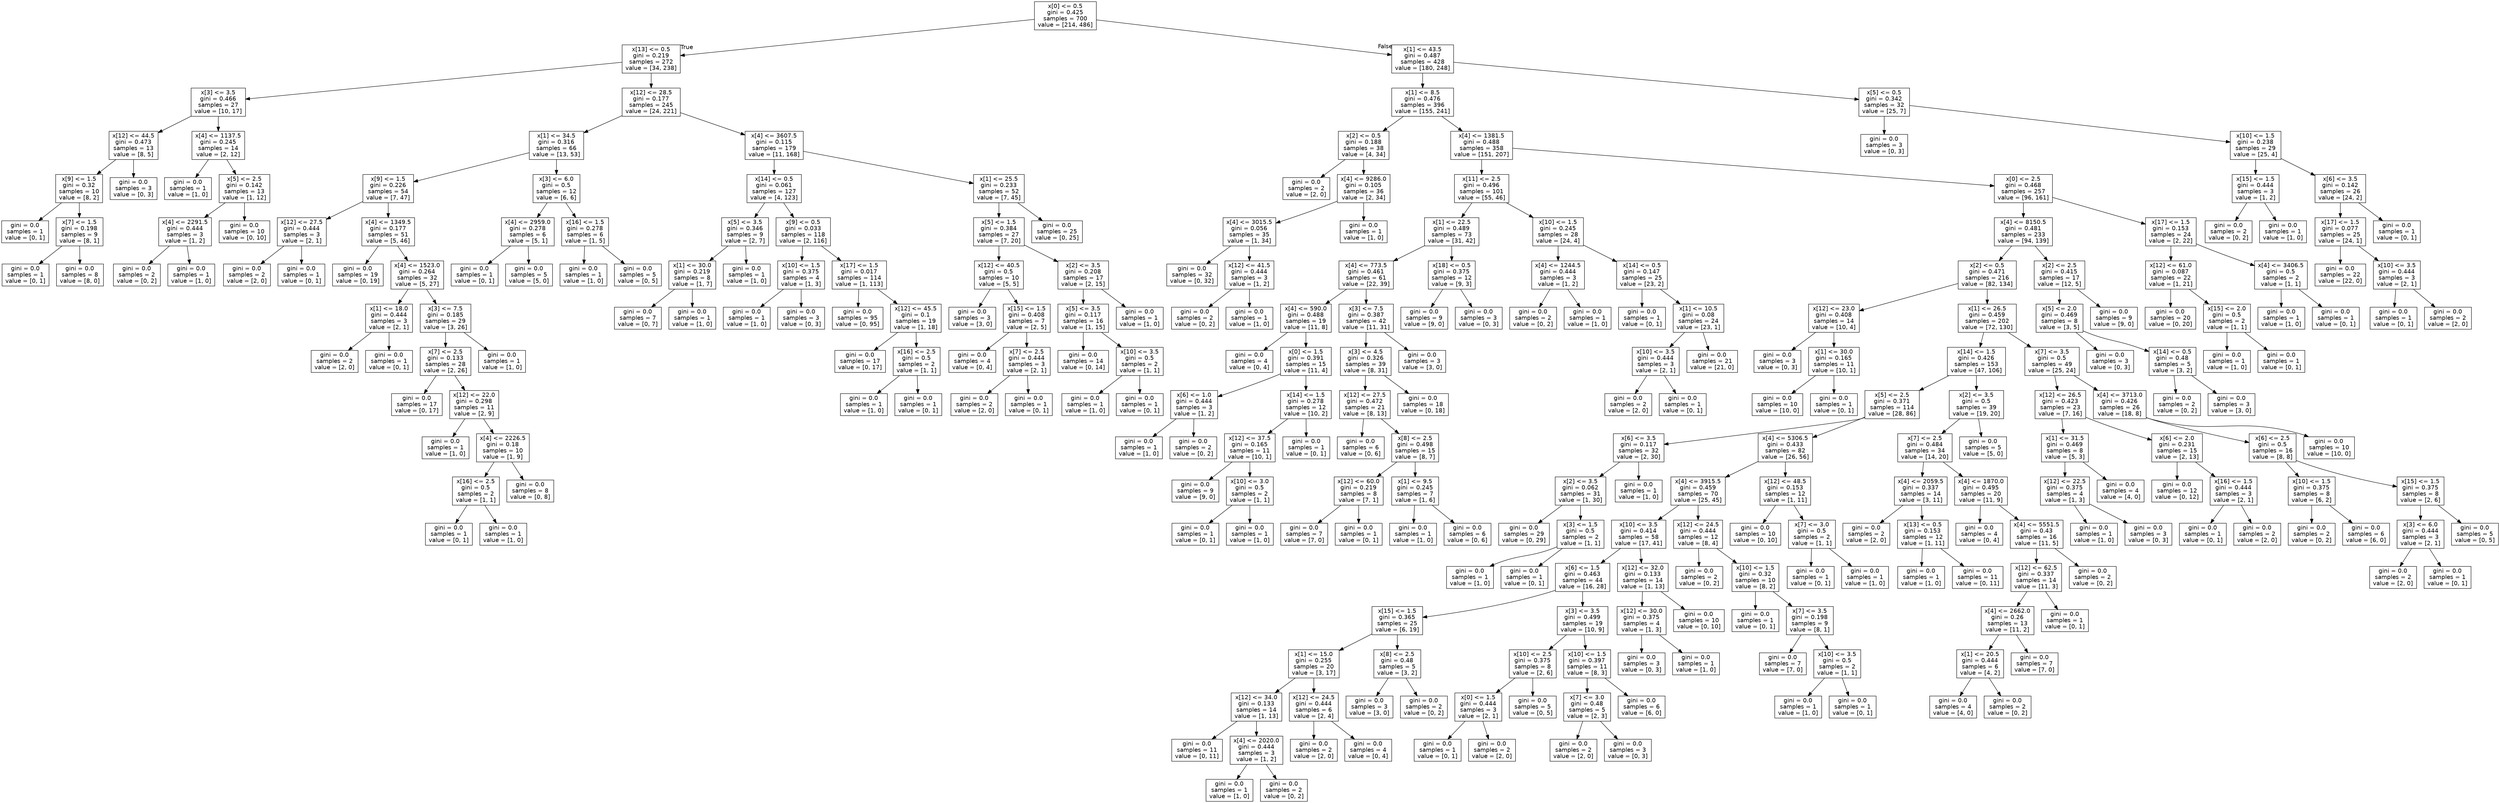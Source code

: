 digraph Tree {
node [shape=box, fontname="helvetica"] ;
edge [fontname="helvetica"] ;
0 [label="x[0] <= 0.5\ngini = 0.425\nsamples = 700\nvalue = [214, 486]"] ;
1 [label="x[13] <= 0.5\ngini = 0.219\nsamples = 272\nvalue = [34, 238]"] ;
0 -> 1 [labeldistance=2.5, labelangle=45, headlabel="True"] ;
2 [label="x[3] <= 3.5\ngini = 0.466\nsamples = 27\nvalue = [10, 17]"] ;
1 -> 2 ;
3 [label="x[12] <= 44.5\ngini = 0.473\nsamples = 13\nvalue = [8, 5]"] ;
2 -> 3 ;
4 [label="x[9] <= 1.5\ngini = 0.32\nsamples = 10\nvalue = [8, 2]"] ;
3 -> 4 ;
5 [label="gini = 0.0\nsamples = 1\nvalue = [0, 1]"] ;
4 -> 5 ;
6 [label="x[7] <= 1.5\ngini = 0.198\nsamples = 9\nvalue = [8, 1]"] ;
4 -> 6 ;
7 [label="gini = 0.0\nsamples = 1\nvalue = [0, 1]"] ;
6 -> 7 ;
8 [label="gini = 0.0\nsamples = 8\nvalue = [8, 0]"] ;
6 -> 8 ;
9 [label="gini = 0.0\nsamples = 3\nvalue = [0, 3]"] ;
3 -> 9 ;
10 [label="x[4] <= 1137.5\ngini = 0.245\nsamples = 14\nvalue = [2, 12]"] ;
2 -> 10 ;
11 [label="gini = 0.0\nsamples = 1\nvalue = [1, 0]"] ;
10 -> 11 ;
12 [label="x[5] <= 2.5\ngini = 0.142\nsamples = 13\nvalue = [1, 12]"] ;
10 -> 12 ;
13 [label="x[4] <= 2291.5\ngini = 0.444\nsamples = 3\nvalue = [1, 2]"] ;
12 -> 13 ;
14 [label="gini = 0.0\nsamples = 2\nvalue = [0, 2]"] ;
13 -> 14 ;
15 [label="gini = 0.0\nsamples = 1\nvalue = [1, 0]"] ;
13 -> 15 ;
16 [label="gini = 0.0\nsamples = 10\nvalue = [0, 10]"] ;
12 -> 16 ;
17 [label="x[12] <= 28.5\ngini = 0.177\nsamples = 245\nvalue = [24, 221]"] ;
1 -> 17 ;
18 [label="x[1] <= 34.5\ngini = 0.316\nsamples = 66\nvalue = [13, 53]"] ;
17 -> 18 ;
19 [label="x[9] <= 1.5\ngini = 0.226\nsamples = 54\nvalue = [7, 47]"] ;
18 -> 19 ;
20 [label="x[12] <= 27.5\ngini = 0.444\nsamples = 3\nvalue = [2, 1]"] ;
19 -> 20 ;
21 [label="gini = 0.0\nsamples = 2\nvalue = [2, 0]"] ;
20 -> 21 ;
22 [label="gini = 0.0\nsamples = 1\nvalue = [0, 1]"] ;
20 -> 22 ;
23 [label="x[4] <= 1349.5\ngini = 0.177\nsamples = 51\nvalue = [5, 46]"] ;
19 -> 23 ;
24 [label="gini = 0.0\nsamples = 19\nvalue = [0, 19]"] ;
23 -> 24 ;
25 [label="x[4] <= 1523.0\ngini = 0.264\nsamples = 32\nvalue = [5, 27]"] ;
23 -> 25 ;
26 [label="x[1] <= 18.0\ngini = 0.444\nsamples = 3\nvalue = [2, 1]"] ;
25 -> 26 ;
27 [label="gini = 0.0\nsamples = 2\nvalue = [2, 0]"] ;
26 -> 27 ;
28 [label="gini = 0.0\nsamples = 1\nvalue = [0, 1]"] ;
26 -> 28 ;
29 [label="x[3] <= 7.5\ngini = 0.185\nsamples = 29\nvalue = [3, 26]"] ;
25 -> 29 ;
30 [label="x[7] <= 2.5\ngini = 0.133\nsamples = 28\nvalue = [2, 26]"] ;
29 -> 30 ;
31 [label="gini = 0.0\nsamples = 17\nvalue = [0, 17]"] ;
30 -> 31 ;
32 [label="x[12] <= 22.0\ngini = 0.298\nsamples = 11\nvalue = [2, 9]"] ;
30 -> 32 ;
33 [label="gini = 0.0\nsamples = 1\nvalue = [1, 0]"] ;
32 -> 33 ;
34 [label="x[4] <= 2226.5\ngini = 0.18\nsamples = 10\nvalue = [1, 9]"] ;
32 -> 34 ;
35 [label="x[16] <= 2.5\ngini = 0.5\nsamples = 2\nvalue = [1, 1]"] ;
34 -> 35 ;
36 [label="gini = 0.0\nsamples = 1\nvalue = [0, 1]"] ;
35 -> 36 ;
37 [label="gini = 0.0\nsamples = 1\nvalue = [1, 0]"] ;
35 -> 37 ;
38 [label="gini = 0.0\nsamples = 8\nvalue = [0, 8]"] ;
34 -> 38 ;
39 [label="gini = 0.0\nsamples = 1\nvalue = [1, 0]"] ;
29 -> 39 ;
40 [label="x[3] <= 6.0\ngini = 0.5\nsamples = 12\nvalue = [6, 6]"] ;
18 -> 40 ;
41 [label="x[4] <= 2959.0\ngini = 0.278\nsamples = 6\nvalue = [5, 1]"] ;
40 -> 41 ;
42 [label="gini = 0.0\nsamples = 1\nvalue = [0, 1]"] ;
41 -> 42 ;
43 [label="gini = 0.0\nsamples = 5\nvalue = [5, 0]"] ;
41 -> 43 ;
44 [label="x[16] <= 1.5\ngini = 0.278\nsamples = 6\nvalue = [1, 5]"] ;
40 -> 44 ;
45 [label="gini = 0.0\nsamples = 1\nvalue = [1, 0]"] ;
44 -> 45 ;
46 [label="gini = 0.0\nsamples = 5\nvalue = [0, 5]"] ;
44 -> 46 ;
47 [label="x[4] <= 3607.5\ngini = 0.115\nsamples = 179\nvalue = [11, 168]"] ;
17 -> 47 ;
48 [label="x[14] <= 0.5\ngini = 0.061\nsamples = 127\nvalue = [4, 123]"] ;
47 -> 48 ;
49 [label="x[5] <= 3.5\ngini = 0.346\nsamples = 9\nvalue = [2, 7]"] ;
48 -> 49 ;
50 [label="x[1] <= 30.0\ngini = 0.219\nsamples = 8\nvalue = [1, 7]"] ;
49 -> 50 ;
51 [label="gini = 0.0\nsamples = 7\nvalue = [0, 7]"] ;
50 -> 51 ;
52 [label="gini = 0.0\nsamples = 1\nvalue = [1, 0]"] ;
50 -> 52 ;
53 [label="gini = 0.0\nsamples = 1\nvalue = [1, 0]"] ;
49 -> 53 ;
54 [label="x[9] <= 0.5\ngini = 0.033\nsamples = 118\nvalue = [2, 116]"] ;
48 -> 54 ;
55 [label="x[10] <= 1.5\ngini = 0.375\nsamples = 4\nvalue = [1, 3]"] ;
54 -> 55 ;
56 [label="gini = 0.0\nsamples = 1\nvalue = [1, 0]"] ;
55 -> 56 ;
57 [label="gini = 0.0\nsamples = 3\nvalue = [0, 3]"] ;
55 -> 57 ;
58 [label="x[17] <= 1.5\ngini = 0.017\nsamples = 114\nvalue = [1, 113]"] ;
54 -> 58 ;
59 [label="gini = 0.0\nsamples = 95\nvalue = [0, 95]"] ;
58 -> 59 ;
60 [label="x[12] <= 45.5\ngini = 0.1\nsamples = 19\nvalue = [1, 18]"] ;
58 -> 60 ;
61 [label="gini = 0.0\nsamples = 17\nvalue = [0, 17]"] ;
60 -> 61 ;
62 [label="x[16] <= 2.5\ngini = 0.5\nsamples = 2\nvalue = [1, 1]"] ;
60 -> 62 ;
63 [label="gini = 0.0\nsamples = 1\nvalue = [1, 0]"] ;
62 -> 63 ;
64 [label="gini = 0.0\nsamples = 1\nvalue = [0, 1]"] ;
62 -> 64 ;
65 [label="x[1] <= 25.5\ngini = 0.233\nsamples = 52\nvalue = [7, 45]"] ;
47 -> 65 ;
66 [label="x[5] <= 1.5\ngini = 0.384\nsamples = 27\nvalue = [7, 20]"] ;
65 -> 66 ;
67 [label="x[12] <= 40.5\ngini = 0.5\nsamples = 10\nvalue = [5, 5]"] ;
66 -> 67 ;
68 [label="gini = 0.0\nsamples = 3\nvalue = [3, 0]"] ;
67 -> 68 ;
69 [label="x[15] <= 1.5\ngini = 0.408\nsamples = 7\nvalue = [2, 5]"] ;
67 -> 69 ;
70 [label="gini = 0.0\nsamples = 4\nvalue = [0, 4]"] ;
69 -> 70 ;
71 [label="x[7] <= 2.5\ngini = 0.444\nsamples = 3\nvalue = [2, 1]"] ;
69 -> 71 ;
72 [label="gini = 0.0\nsamples = 2\nvalue = [2, 0]"] ;
71 -> 72 ;
73 [label="gini = 0.0\nsamples = 1\nvalue = [0, 1]"] ;
71 -> 73 ;
74 [label="x[2] <= 3.5\ngini = 0.208\nsamples = 17\nvalue = [2, 15]"] ;
66 -> 74 ;
75 [label="x[5] <= 3.5\ngini = 0.117\nsamples = 16\nvalue = [1, 15]"] ;
74 -> 75 ;
76 [label="gini = 0.0\nsamples = 14\nvalue = [0, 14]"] ;
75 -> 76 ;
77 [label="x[10] <= 3.5\ngini = 0.5\nsamples = 2\nvalue = [1, 1]"] ;
75 -> 77 ;
78 [label="gini = 0.0\nsamples = 1\nvalue = [1, 0]"] ;
77 -> 78 ;
79 [label="gini = 0.0\nsamples = 1\nvalue = [0, 1]"] ;
77 -> 79 ;
80 [label="gini = 0.0\nsamples = 1\nvalue = [1, 0]"] ;
74 -> 80 ;
81 [label="gini = 0.0\nsamples = 25\nvalue = [0, 25]"] ;
65 -> 81 ;
82 [label="x[1] <= 43.5\ngini = 0.487\nsamples = 428\nvalue = [180, 248]"] ;
0 -> 82 [labeldistance=2.5, labelangle=-45, headlabel="False"] ;
83 [label="x[1] <= 8.5\ngini = 0.476\nsamples = 396\nvalue = [155, 241]"] ;
82 -> 83 ;
84 [label="x[2] <= 0.5\ngini = 0.188\nsamples = 38\nvalue = [4, 34]"] ;
83 -> 84 ;
85 [label="gini = 0.0\nsamples = 2\nvalue = [2, 0]"] ;
84 -> 85 ;
86 [label="x[4] <= 9286.0\ngini = 0.105\nsamples = 36\nvalue = [2, 34]"] ;
84 -> 86 ;
87 [label="x[4] <= 3015.5\ngini = 0.056\nsamples = 35\nvalue = [1, 34]"] ;
86 -> 87 ;
88 [label="gini = 0.0\nsamples = 32\nvalue = [0, 32]"] ;
87 -> 88 ;
89 [label="x[12] <= 41.5\ngini = 0.444\nsamples = 3\nvalue = [1, 2]"] ;
87 -> 89 ;
90 [label="gini = 0.0\nsamples = 2\nvalue = [0, 2]"] ;
89 -> 90 ;
91 [label="gini = 0.0\nsamples = 1\nvalue = [1, 0]"] ;
89 -> 91 ;
92 [label="gini = 0.0\nsamples = 1\nvalue = [1, 0]"] ;
86 -> 92 ;
93 [label="x[4] <= 1381.5\ngini = 0.488\nsamples = 358\nvalue = [151, 207]"] ;
83 -> 93 ;
94 [label="x[11] <= 2.5\ngini = 0.496\nsamples = 101\nvalue = [55, 46]"] ;
93 -> 94 ;
95 [label="x[1] <= 22.5\ngini = 0.489\nsamples = 73\nvalue = [31, 42]"] ;
94 -> 95 ;
96 [label="x[4] <= 773.5\ngini = 0.461\nsamples = 61\nvalue = [22, 39]"] ;
95 -> 96 ;
97 [label="x[4] <= 590.0\ngini = 0.488\nsamples = 19\nvalue = [11, 8]"] ;
96 -> 97 ;
98 [label="gini = 0.0\nsamples = 4\nvalue = [0, 4]"] ;
97 -> 98 ;
99 [label="x[0] <= 1.5\ngini = 0.391\nsamples = 15\nvalue = [11, 4]"] ;
97 -> 99 ;
100 [label="x[6] <= 1.0\ngini = 0.444\nsamples = 3\nvalue = [1, 2]"] ;
99 -> 100 ;
101 [label="gini = 0.0\nsamples = 1\nvalue = [1, 0]"] ;
100 -> 101 ;
102 [label="gini = 0.0\nsamples = 2\nvalue = [0, 2]"] ;
100 -> 102 ;
103 [label="x[14] <= 1.5\ngini = 0.278\nsamples = 12\nvalue = [10, 2]"] ;
99 -> 103 ;
104 [label="x[12] <= 37.5\ngini = 0.165\nsamples = 11\nvalue = [10, 1]"] ;
103 -> 104 ;
105 [label="gini = 0.0\nsamples = 9\nvalue = [9, 0]"] ;
104 -> 105 ;
106 [label="x[10] <= 3.0\ngini = 0.5\nsamples = 2\nvalue = [1, 1]"] ;
104 -> 106 ;
107 [label="gini = 0.0\nsamples = 1\nvalue = [0, 1]"] ;
106 -> 107 ;
108 [label="gini = 0.0\nsamples = 1\nvalue = [1, 0]"] ;
106 -> 108 ;
109 [label="gini = 0.0\nsamples = 1\nvalue = [0, 1]"] ;
103 -> 109 ;
110 [label="x[3] <= 7.5\ngini = 0.387\nsamples = 42\nvalue = [11, 31]"] ;
96 -> 110 ;
111 [label="x[3] <= 4.5\ngini = 0.326\nsamples = 39\nvalue = [8, 31]"] ;
110 -> 111 ;
112 [label="x[12] <= 27.5\ngini = 0.472\nsamples = 21\nvalue = [8, 13]"] ;
111 -> 112 ;
113 [label="gini = 0.0\nsamples = 6\nvalue = [0, 6]"] ;
112 -> 113 ;
114 [label="x[8] <= 2.5\ngini = 0.498\nsamples = 15\nvalue = [8, 7]"] ;
112 -> 114 ;
115 [label="x[12] <= 60.0\ngini = 0.219\nsamples = 8\nvalue = [7, 1]"] ;
114 -> 115 ;
116 [label="gini = 0.0\nsamples = 7\nvalue = [7, 0]"] ;
115 -> 116 ;
117 [label="gini = 0.0\nsamples = 1\nvalue = [0, 1]"] ;
115 -> 117 ;
118 [label="x[1] <= 9.5\ngini = 0.245\nsamples = 7\nvalue = [1, 6]"] ;
114 -> 118 ;
119 [label="gini = 0.0\nsamples = 1\nvalue = [1, 0]"] ;
118 -> 119 ;
120 [label="gini = 0.0\nsamples = 6\nvalue = [0, 6]"] ;
118 -> 120 ;
121 [label="gini = 0.0\nsamples = 18\nvalue = [0, 18]"] ;
111 -> 121 ;
122 [label="gini = 0.0\nsamples = 3\nvalue = [3, 0]"] ;
110 -> 122 ;
123 [label="x[18] <= 0.5\ngini = 0.375\nsamples = 12\nvalue = [9, 3]"] ;
95 -> 123 ;
124 [label="gini = 0.0\nsamples = 9\nvalue = [9, 0]"] ;
123 -> 124 ;
125 [label="gini = 0.0\nsamples = 3\nvalue = [0, 3]"] ;
123 -> 125 ;
126 [label="x[10] <= 1.5\ngini = 0.245\nsamples = 28\nvalue = [24, 4]"] ;
94 -> 126 ;
127 [label="x[4] <= 1244.5\ngini = 0.444\nsamples = 3\nvalue = [1, 2]"] ;
126 -> 127 ;
128 [label="gini = 0.0\nsamples = 2\nvalue = [0, 2]"] ;
127 -> 128 ;
129 [label="gini = 0.0\nsamples = 1\nvalue = [1, 0]"] ;
127 -> 129 ;
130 [label="x[14] <= 0.5\ngini = 0.147\nsamples = 25\nvalue = [23, 2]"] ;
126 -> 130 ;
131 [label="gini = 0.0\nsamples = 1\nvalue = [0, 1]"] ;
130 -> 131 ;
132 [label="x[1] <= 10.5\ngini = 0.08\nsamples = 24\nvalue = [23, 1]"] ;
130 -> 132 ;
133 [label="x[10] <= 3.5\ngini = 0.444\nsamples = 3\nvalue = [2, 1]"] ;
132 -> 133 ;
134 [label="gini = 0.0\nsamples = 2\nvalue = [2, 0]"] ;
133 -> 134 ;
135 [label="gini = 0.0\nsamples = 1\nvalue = [0, 1]"] ;
133 -> 135 ;
136 [label="gini = 0.0\nsamples = 21\nvalue = [21, 0]"] ;
132 -> 136 ;
137 [label="x[0] <= 2.5\ngini = 0.468\nsamples = 257\nvalue = [96, 161]"] ;
93 -> 137 ;
138 [label="x[4] <= 8150.5\ngini = 0.481\nsamples = 233\nvalue = [94, 139]"] ;
137 -> 138 ;
139 [label="x[2] <= 0.5\ngini = 0.471\nsamples = 216\nvalue = [82, 134]"] ;
138 -> 139 ;
140 [label="x[12] <= 23.0\ngini = 0.408\nsamples = 14\nvalue = [10, 4]"] ;
139 -> 140 ;
141 [label="gini = 0.0\nsamples = 3\nvalue = [0, 3]"] ;
140 -> 141 ;
142 [label="x[1] <= 30.0\ngini = 0.165\nsamples = 11\nvalue = [10, 1]"] ;
140 -> 142 ;
143 [label="gini = 0.0\nsamples = 10\nvalue = [10, 0]"] ;
142 -> 143 ;
144 [label="gini = 0.0\nsamples = 1\nvalue = [0, 1]"] ;
142 -> 144 ;
145 [label="x[1] <= 26.5\ngini = 0.459\nsamples = 202\nvalue = [72, 130]"] ;
139 -> 145 ;
146 [label="x[14] <= 1.5\ngini = 0.426\nsamples = 153\nvalue = [47, 106]"] ;
145 -> 146 ;
147 [label="x[5] <= 2.5\ngini = 0.371\nsamples = 114\nvalue = [28, 86]"] ;
146 -> 147 ;
148 [label="x[6] <= 3.5\ngini = 0.117\nsamples = 32\nvalue = [2, 30]"] ;
147 -> 148 ;
149 [label="x[2] <= 3.5\ngini = 0.062\nsamples = 31\nvalue = [1, 30]"] ;
148 -> 149 ;
150 [label="gini = 0.0\nsamples = 29\nvalue = [0, 29]"] ;
149 -> 150 ;
151 [label="x[3] <= 1.5\ngini = 0.5\nsamples = 2\nvalue = [1, 1]"] ;
149 -> 151 ;
152 [label="gini = 0.0\nsamples = 1\nvalue = [1, 0]"] ;
151 -> 152 ;
153 [label="gini = 0.0\nsamples = 1\nvalue = [0, 1]"] ;
151 -> 153 ;
154 [label="gini = 0.0\nsamples = 1\nvalue = [1, 0]"] ;
148 -> 154 ;
155 [label="x[4] <= 5306.5\ngini = 0.433\nsamples = 82\nvalue = [26, 56]"] ;
147 -> 155 ;
156 [label="x[4] <= 3915.5\ngini = 0.459\nsamples = 70\nvalue = [25, 45]"] ;
155 -> 156 ;
157 [label="x[10] <= 3.5\ngini = 0.414\nsamples = 58\nvalue = [17, 41]"] ;
156 -> 157 ;
158 [label="x[6] <= 1.5\ngini = 0.463\nsamples = 44\nvalue = [16, 28]"] ;
157 -> 158 ;
159 [label="x[15] <= 1.5\ngini = 0.365\nsamples = 25\nvalue = [6, 19]"] ;
158 -> 159 ;
160 [label="x[1] <= 15.0\ngini = 0.255\nsamples = 20\nvalue = [3, 17]"] ;
159 -> 160 ;
161 [label="x[12] <= 34.0\ngini = 0.133\nsamples = 14\nvalue = [1, 13]"] ;
160 -> 161 ;
162 [label="gini = 0.0\nsamples = 11\nvalue = [0, 11]"] ;
161 -> 162 ;
163 [label="x[4] <= 2020.0\ngini = 0.444\nsamples = 3\nvalue = [1, 2]"] ;
161 -> 163 ;
164 [label="gini = 0.0\nsamples = 1\nvalue = [1, 0]"] ;
163 -> 164 ;
165 [label="gini = 0.0\nsamples = 2\nvalue = [0, 2]"] ;
163 -> 165 ;
166 [label="x[12] <= 24.5\ngini = 0.444\nsamples = 6\nvalue = [2, 4]"] ;
160 -> 166 ;
167 [label="gini = 0.0\nsamples = 2\nvalue = [2, 0]"] ;
166 -> 167 ;
168 [label="gini = 0.0\nsamples = 4\nvalue = [0, 4]"] ;
166 -> 168 ;
169 [label="x[8] <= 2.5\ngini = 0.48\nsamples = 5\nvalue = [3, 2]"] ;
159 -> 169 ;
170 [label="gini = 0.0\nsamples = 3\nvalue = [3, 0]"] ;
169 -> 170 ;
171 [label="gini = 0.0\nsamples = 2\nvalue = [0, 2]"] ;
169 -> 171 ;
172 [label="x[3] <= 3.5\ngini = 0.499\nsamples = 19\nvalue = [10, 9]"] ;
158 -> 172 ;
173 [label="x[10] <= 2.5\ngini = 0.375\nsamples = 8\nvalue = [2, 6]"] ;
172 -> 173 ;
174 [label="x[0] <= 1.5\ngini = 0.444\nsamples = 3\nvalue = [2, 1]"] ;
173 -> 174 ;
175 [label="gini = 0.0\nsamples = 1\nvalue = [0, 1]"] ;
174 -> 175 ;
176 [label="gini = 0.0\nsamples = 2\nvalue = [2, 0]"] ;
174 -> 176 ;
177 [label="gini = 0.0\nsamples = 5\nvalue = [0, 5]"] ;
173 -> 177 ;
178 [label="x[10] <= 1.5\ngini = 0.397\nsamples = 11\nvalue = [8, 3]"] ;
172 -> 178 ;
179 [label="x[7] <= 3.0\ngini = 0.48\nsamples = 5\nvalue = [2, 3]"] ;
178 -> 179 ;
180 [label="gini = 0.0\nsamples = 2\nvalue = [2, 0]"] ;
179 -> 180 ;
181 [label="gini = 0.0\nsamples = 3\nvalue = [0, 3]"] ;
179 -> 181 ;
182 [label="gini = 0.0\nsamples = 6\nvalue = [6, 0]"] ;
178 -> 182 ;
183 [label="x[12] <= 32.0\ngini = 0.133\nsamples = 14\nvalue = [1, 13]"] ;
157 -> 183 ;
184 [label="x[12] <= 30.0\ngini = 0.375\nsamples = 4\nvalue = [1, 3]"] ;
183 -> 184 ;
185 [label="gini = 0.0\nsamples = 3\nvalue = [0, 3]"] ;
184 -> 185 ;
186 [label="gini = 0.0\nsamples = 1\nvalue = [1, 0]"] ;
184 -> 186 ;
187 [label="gini = 0.0\nsamples = 10\nvalue = [0, 10]"] ;
183 -> 187 ;
188 [label="x[12] <= 24.5\ngini = 0.444\nsamples = 12\nvalue = [8, 4]"] ;
156 -> 188 ;
189 [label="gini = 0.0\nsamples = 2\nvalue = [0, 2]"] ;
188 -> 189 ;
190 [label="x[10] <= 1.5\ngini = 0.32\nsamples = 10\nvalue = [8, 2]"] ;
188 -> 190 ;
191 [label="gini = 0.0\nsamples = 1\nvalue = [0, 1]"] ;
190 -> 191 ;
192 [label="x[7] <= 3.5\ngini = 0.198\nsamples = 9\nvalue = [8, 1]"] ;
190 -> 192 ;
193 [label="gini = 0.0\nsamples = 7\nvalue = [7, 0]"] ;
192 -> 193 ;
194 [label="x[10] <= 3.5\ngini = 0.5\nsamples = 2\nvalue = [1, 1]"] ;
192 -> 194 ;
195 [label="gini = 0.0\nsamples = 1\nvalue = [1, 0]"] ;
194 -> 195 ;
196 [label="gini = 0.0\nsamples = 1\nvalue = [0, 1]"] ;
194 -> 196 ;
197 [label="x[12] <= 48.5\ngini = 0.153\nsamples = 12\nvalue = [1, 11]"] ;
155 -> 197 ;
198 [label="gini = 0.0\nsamples = 10\nvalue = [0, 10]"] ;
197 -> 198 ;
199 [label="x[7] <= 3.0\ngini = 0.5\nsamples = 2\nvalue = [1, 1]"] ;
197 -> 199 ;
200 [label="gini = 0.0\nsamples = 1\nvalue = [0, 1]"] ;
199 -> 200 ;
201 [label="gini = 0.0\nsamples = 1\nvalue = [1, 0]"] ;
199 -> 201 ;
202 [label="x[2] <= 3.5\ngini = 0.5\nsamples = 39\nvalue = [19, 20]"] ;
146 -> 202 ;
203 [label="x[7] <= 2.5\ngini = 0.484\nsamples = 34\nvalue = [14, 20]"] ;
202 -> 203 ;
204 [label="x[4] <= 2059.5\ngini = 0.337\nsamples = 14\nvalue = [3, 11]"] ;
203 -> 204 ;
205 [label="gini = 0.0\nsamples = 2\nvalue = [2, 0]"] ;
204 -> 205 ;
206 [label="x[13] <= 0.5\ngini = 0.153\nsamples = 12\nvalue = [1, 11]"] ;
204 -> 206 ;
207 [label="gini = 0.0\nsamples = 1\nvalue = [1, 0]"] ;
206 -> 207 ;
208 [label="gini = 0.0\nsamples = 11\nvalue = [0, 11]"] ;
206 -> 208 ;
209 [label="x[4] <= 1870.0\ngini = 0.495\nsamples = 20\nvalue = [11, 9]"] ;
203 -> 209 ;
210 [label="gini = 0.0\nsamples = 4\nvalue = [0, 4]"] ;
209 -> 210 ;
211 [label="x[4] <= 5551.5\ngini = 0.43\nsamples = 16\nvalue = [11, 5]"] ;
209 -> 211 ;
212 [label="x[12] <= 62.5\ngini = 0.337\nsamples = 14\nvalue = [11, 3]"] ;
211 -> 212 ;
213 [label="x[4] <= 2662.0\ngini = 0.26\nsamples = 13\nvalue = [11, 2]"] ;
212 -> 213 ;
214 [label="x[1] <= 20.5\ngini = 0.444\nsamples = 6\nvalue = [4, 2]"] ;
213 -> 214 ;
215 [label="gini = 0.0\nsamples = 4\nvalue = [4, 0]"] ;
214 -> 215 ;
216 [label="gini = 0.0\nsamples = 2\nvalue = [0, 2]"] ;
214 -> 216 ;
217 [label="gini = 0.0\nsamples = 7\nvalue = [7, 0]"] ;
213 -> 217 ;
218 [label="gini = 0.0\nsamples = 1\nvalue = [0, 1]"] ;
212 -> 218 ;
219 [label="gini = 0.0\nsamples = 2\nvalue = [0, 2]"] ;
211 -> 219 ;
220 [label="gini = 0.0\nsamples = 5\nvalue = [5, 0]"] ;
202 -> 220 ;
221 [label="x[7] <= 3.5\ngini = 0.5\nsamples = 49\nvalue = [25, 24]"] ;
145 -> 221 ;
222 [label="x[12] <= 26.5\ngini = 0.423\nsamples = 23\nvalue = [7, 16]"] ;
221 -> 222 ;
223 [label="x[1] <= 31.5\ngini = 0.469\nsamples = 8\nvalue = [5, 3]"] ;
222 -> 223 ;
224 [label="x[12] <= 22.5\ngini = 0.375\nsamples = 4\nvalue = [1, 3]"] ;
223 -> 224 ;
225 [label="gini = 0.0\nsamples = 1\nvalue = [1, 0]"] ;
224 -> 225 ;
226 [label="gini = 0.0\nsamples = 3\nvalue = [0, 3]"] ;
224 -> 226 ;
227 [label="gini = 0.0\nsamples = 4\nvalue = [4, 0]"] ;
223 -> 227 ;
228 [label="x[6] <= 2.0\ngini = 0.231\nsamples = 15\nvalue = [2, 13]"] ;
222 -> 228 ;
229 [label="gini = 0.0\nsamples = 12\nvalue = [0, 12]"] ;
228 -> 229 ;
230 [label="x[16] <= 1.5\ngini = 0.444\nsamples = 3\nvalue = [2, 1]"] ;
228 -> 230 ;
231 [label="gini = 0.0\nsamples = 1\nvalue = [0, 1]"] ;
230 -> 231 ;
232 [label="gini = 0.0\nsamples = 2\nvalue = [2, 0]"] ;
230 -> 232 ;
233 [label="x[4] <= 3713.0\ngini = 0.426\nsamples = 26\nvalue = [18, 8]"] ;
221 -> 233 ;
234 [label="x[6] <= 2.5\ngini = 0.5\nsamples = 16\nvalue = [8, 8]"] ;
233 -> 234 ;
235 [label="x[10] <= 1.5\ngini = 0.375\nsamples = 8\nvalue = [6, 2]"] ;
234 -> 235 ;
236 [label="gini = 0.0\nsamples = 2\nvalue = [0, 2]"] ;
235 -> 236 ;
237 [label="gini = 0.0\nsamples = 6\nvalue = [6, 0]"] ;
235 -> 237 ;
238 [label="x[15] <= 1.5\ngini = 0.375\nsamples = 8\nvalue = [2, 6]"] ;
234 -> 238 ;
239 [label="x[3] <= 6.0\ngini = 0.444\nsamples = 3\nvalue = [2, 1]"] ;
238 -> 239 ;
240 [label="gini = 0.0\nsamples = 2\nvalue = [2, 0]"] ;
239 -> 240 ;
241 [label="gini = 0.0\nsamples = 1\nvalue = [0, 1]"] ;
239 -> 241 ;
242 [label="gini = 0.0\nsamples = 5\nvalue = [0, 5]"] ;
238 -> 242 ;
243 [label="gini = 0.0\nsamples = 10\nvalue = [10, 0]"] ;
233 -> 243 ;
244 [label="x[2] <= 2.5\ngini = 0.415\nsamples = 17\nvalue = [12, 5]"] ;
138 -> 244 ;
245 [label="x[5] <= 2.0\ngini = 0.469\nsamples = 8\nvalue = [3, 5]"] ;
244 -> 245 ;
246 [label="gini = 0.0\nsamples = 3\nvalue = [0, 3]"] ;
245 -> 246 ;
247 [label="x[14] <= 0.5\ngini = 0.48\nsamples = 5\nvalue = [3, 2]"] ;
245 -> 247 ;
248 [label="gini = 0.0\nsamples = 2\nvalue = [0, 2]"] ;
247 -> 248 ;
249 [label="gini = 0.0\nsamples = 3\nvalue = [3, 0]"] ;
247 -> 249 ;
250 [label="gini = 0.0\nsamples = 9\nvalue = [9, 0]"] ;
244 -> 250 ;
251 [label="x[17] <= 1.5\ngini = 0.153\nsamples = 24\nvalue = [2, 22]"] ;
137 -> 251 ;
252 [label="x[12] <= 61.0\ngini = 0.087\nsamples = 22\nvalue = [1, 21]"] ;
251 -> 252 ;
253 [label="gini = 0.0\nsamples = 20\nvalue = [0, 20]"] ;
252 -> 253 ;
254 [label="x[15] <= 2.0\ngini = 0.5\nsamples = 2\nvalue = [1, 1]"] ;
252 -> 254 ;
255 [label="gini = 0.0\nsamples = 1\nvalue = [1, 0]"] ;
254 -> 255 ;
256 [label="gini = 0.0\nsamples = 1\nvalue = [0, 1]"] ;
254 -> 256 ;
257 [label="x[4] <= 3406.5\ngini = 0.5\nsamples = 2\nvalue = [1, 1]"] ;
251 -> 257 ;
258 [label="gini = 0.0\nsamples = 1\nvalue = [1, 0]"] ;
257 -> 258 ;
259 [label="gini = 0.0\nsamples = 1\nvalue = [0, 1]"] ;
257 -> 259 ;
260 [label="x[5] <= 0.5\ngini = 0.342\nsamples = 32\nvalue = [25, 7]"] ;
82 -> 260 ;
261 [label="gini = 0.0\nsamples = 3\nvalue = [0, 3]"] ;
260 -> 261 ;
262 [label="x[10] <= 1.5\ngini = 0.238\nsamples = 29\nvalue = [25, 4]"] ;
260 -> 262 ;
263 [label="x[15] <= 1.5\ngini = 0.444\nsamples = 3\nvalue = [1, 2]"] ;
262 -> 263 ;
264 [label="gini = 0.0\nsamples = 2\nvalue = [0, 2]"] ;
263 -> 264 ;
265 [label="gini = 0.0\nsamples = 1\nvalue = [1, 0]"] ;
263 -> 265 ;
266 [label="x[6] <= 3.5\ngini = 0.142\nsamples = 26\nvalue = [24, 2]"] ;
262 -> 266 ;
267 [label="x[17] <= 1.5\ngini = 0.077\nsamples = 25\nvalue = [24, 1]"] ;
266 -> 267 ;
268 [label="gini = 0.0\nsamples = 22\nvalue = [22, 0]"] ;
267 -> 268 ;
269 [label="x[10] <= 3.5\ngini = 0.444\nsamples = 3\nvalue = [2, 1]"] ;
267 -> 269 ;
270 [label="gini = 0.0\nsamples = 1\nvalue = [0, 1]"] ;
269 -> 270 ;
271 [label="gini = 0.0\nsamples = 2\nvalue = [2, 0]"] ;
269 -> 271 ;
272 [label="gini = 0.0\nsamples = 1\nvalue = [0, 1]"] ;
266 -> 272 ;
}